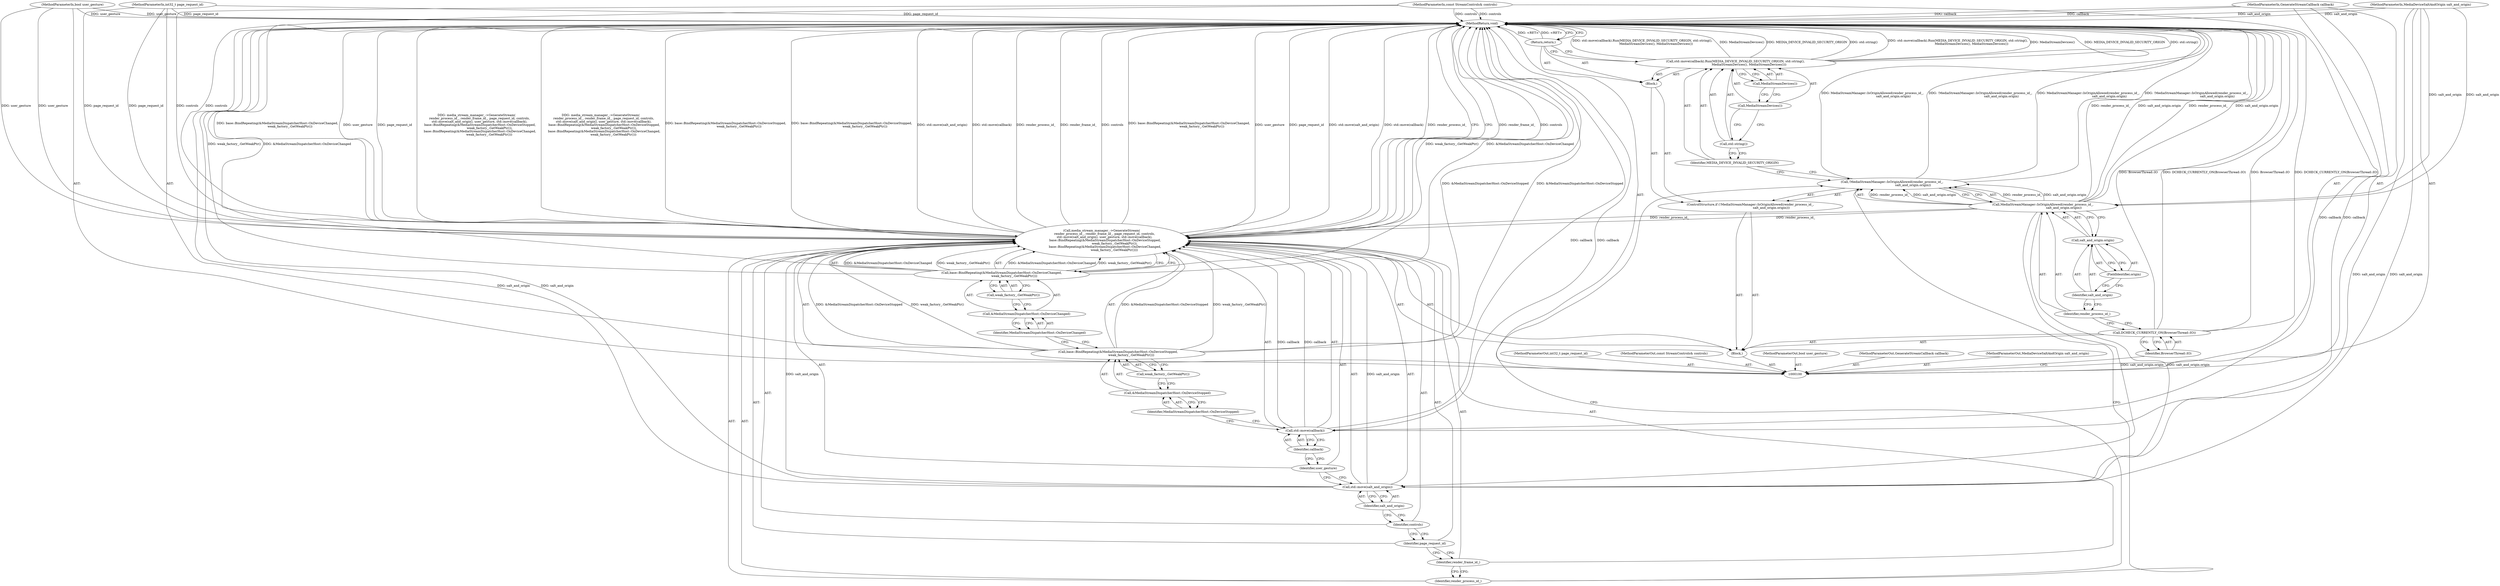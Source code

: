 digraph "1_Chrome_971548cdca2d4c0a6fedd3db0c94372c2a27eac3_4" {
"1000141" [label="(MethodReturn,void)"];
"1000118" [label="(Identifier,MEDIA_DEVICE_INVALID_SECURITY_ORIGIN)"];
"1000117" [label="(Call,std::move(callback).Run(MEDIA_DEVICE_INVALID_SECURITY_ORIGIN, std::string(),\n                            MediaStreamDevices(), MediaStreamDevices()))"];
"1000119" [label="(Call,std::string())"];
"1000120" [label="(Call,MediaStreamDevices())"];
"1000121" [label="(Call,MediaStreamDevices())"];
"1000122" [label="(Return,return;)"];
"1000123" [label="(Call,media_stream_manager_->GenerateStream(\n      render_process_id_, render_frame_id_, page_request_id, controls,\n      std::move(salt_and_origin), user_gesture, std::move(callback),\n       base::BindRepeating(&MediaStreamDispatcherHost::OnDeviceStopped,\n                           weak_factory_.GetWeakPtr()),\n       base::BindRepeating(&MediaStreamDispatcherHost::OnDeviceChanged,\n                          weak_factory_.GetWeakPtr())))"];
"1000125" [label="(Identifier,render_frame_id_)"];
"1000126" [label="(Identifier,page_request_id)"];
"1000124" [label="(Identifier,render_process_id_)"];
"1000127" [label="(Identifier,controls)"];
"1000129" [label="(Identifier,salt_and_origin)"];
"1000130" [label="(Identifier,user_gesture)"];
"1000131" [label="(Call,std::move(callback))"];
"1000132" [label="(Identifier,callback)"];
"1000128" [label="(Call,std::move(salt_and_origin))"];
"1000134" [label="(Call,&MediaStreamDispatcherHost::OnDeviceStopped)"];
"1000135" [label="(Identifier,MediaStreamDispatcherHost::OnDeviceStopped)"];
"1000133" [label="(Call,base::BindRepeating(&MediaStreamDispatcherHost::OnDeviceStopped,\n                           weak_factory_.GetWeakPtr()))"];
"1000136" [label="(Call,weak_factory_.GetWeakPtr())"];
"1000101" [label="(MethodParameterIn,int32_t page_request_id)"];
"1000209" [label="(MethodParameterOut,int32_t page_request_id)"];
"1000138" [label="(Call,&MediaStreamDispatcherHost::OnDeviceChanged)"];
"1000139" [label="(Identifier,MediaStreamDispatcherHost::OnDeviceChanged)"];
"1000137" [label="(Call,base::BindRepeating(&MediaStreamDispatcherHost::OnDeviceChanged,\n                          weak_factory_.GetWeakPtr()))"];
"1000140" [label="(Call,weak_factory_.GetWeakPtr())"];
"1000102" [label="(MethodParameterIn,const StreamControls& controls)"];
"1000210" [label="(MethodParameterOut,const StreamControls& controls)"];
"1000103" [label="(MethodParameterIn,bool user_gesture)"];
"1000211" [label="(MethodParameterOut,bool user_gesture)"];
"1000104" [label="(MethodParameterIn,GenerateStreamCallback callback)"];
"1000212" [label="(MethodParameterOut,GenerateStreamCallback callback)"];
"1000105" [label="(MethodParameterIn,MediaDeviceSaltAndOrigin salt_and_origin)"];
"1000213" [label="(MethodParameterOut,MediaDeviceSaltAndOrigin salt_and_origin)"];
"1000106" [label="(Block,)"];
"1000107" [label="(Call,DCHECK_CURRENTLY_ON(BrowserThread::IO))"];
"1000108" [label="(Identifier,BrowserThread::IO)"];
"1000109" [label="(ControlStructure,if (!MediaStreamManager::IsOriginAllowed(render_process_id_,\n                                           salt_and_origin.origin)))"];
"1000112" [label="(Identifier,render_process_id_)"];
"1000110" [label="(Call,!MediaStreamManager::IsOriginAllowed(render_process_id_,\n                                           salt_and_origin.origin))"];
"1000111" [label="(Call,MediaStreamManager::IsOriginAllowed(render_process_id_,\n                                           salt_and_origin.origin))"];
"1000113" [label="(Call,salt_and_origin.origin)"];
"1000114" [label="(Identifier,salt_and_origin)"];
"1000115" [label="(FieldIdentifier,origin)"];
"1000116" [label="(Block,)"];
"1000141" -> "1000100"  [label="AST: "];
"1000141" -> "1000122"  [label="CFG: "];
"1000141" -> "1000123"  [label="CFG: "];
"1000122" -> "1000141"  [label="DDG: <RET>"];
"1000117" -> "1000141"  [label="DDG: std::move(callback).Run(MEDIA_DEVICE_INVALID_SECURITY_ORIGIN, std::string(),\n                            MediaStreamDevices(), MediaStreamDevices())"];
"1000117" -> "1000141"  [label="DDG: MediaStreamDevices()"];
"1000117" -> "1000141"  [label="DDG: MEDIA_DEVICE_INVALID_SECURITY_ORIGIN"];
"1000117" -> "1000141"  [label="DDG: std::string()"];
"1000123" -> "1000141"  [label="DDG: render_frame_id_"];
"1000123" -> "1000141"  [label="DDG: controls"];
"1000123" -> "1000141"  [label="DDG: base::BindRepeating(&MediaStreamDispatcherHost::OnDeviceChanged,\n                          weak_factory_.GetWeakPtr())"];
"1000123" -> "1000141"  [label="DDG: user_gesture"];
"1000123" -> "1000141"  [label="DDG: page_request_id"];
"1000123" -> "1000141"  [label="DDG: media_stream_manager_->GenerateStream(\n      render_process_id_, render_frame_id_, page_request_id, controls,\n      std::move(salt_and_origin), user_gesture, std::move(callback),\n       base::BindRepeating(&MediaStreamDispatcherHost::OnDeviceStopped,\n                           weak_factory_.GetWeakPtr()),\n       base::BindRepeating(&MediaStreamDispatcherHost::OnDeviceChanged,\n                          weak_factory_.GetWeakPtr()))"];
"1000123" -> "1000141"  [label="DDG: base::BindRepeating(&MediaStreamDispatcherHost::OnDeviceStopped,\n                           weak_factory_.GetWeakPtr())"];
"1000123" -> "1000141"  [label="DDG: std::move(salt_and_origin)"];
"1000123" -> "1000141"  [label="DDG: std::move(callback)"];
"1000123" -> "1000141"  [label="DDG: render_process_id_"];
"1000107" -> "1000141"  [label="DDG: BrowserThread::IO"];
"1000107" -> "1000141"  [label="DDG: DCHECK_CURRENTLY_ON(BrowserThread::IO)"];
"1000104" -> "1000141"  [label="DDG: callback"];
"1000105" -> "1000141"  [label="DDG: salt_and_origin"];
"1000137" -> "1000141"  [label="DDG: weak_factory_.GetWeakPtr()"];
"1000137" -> "1000141"  [label="DDG: &MediaStreamDispatcherHost::OnDeviceChanged"];
"1000110" -> "1000141"  [label="DDG: MediaStreamManager::IsOriginAllowed(render_process_id_,\n                                           salt_and_origin.origin)"];
"1000110" -> "1000141"  [label="DDG: !MediaStreamManager::IsOriginAllowed(render_process_id_,\n                                           salt_and_origin.origin)"];
"1000131" -> "1000141"  [label="DDG: callback"];
"1000128" -> "1000141"  [label="DDG: salt_and_origin"];
"1000103" -> "1000141"  [label="DDG: user_gesture"];
"1000133" -> "1000141"  [label="DDG: &MediaStreamDispatcherHost::OnDeviceStopped"];
"1000102" -> "1000141"  [label="DDG: controls"];
"1000111" -> "1000141"  [label="DDG: render_process_id_"];
"1000111" -> "1000141"  [label="DDG: salt_and_origin.origin"];
"1000101" -> "1000141"  [label="DDG: page_request_id"];
"1000118" -> "1000117"  [label="AST: "];
"1000118" -> "1000110"  [label="CFG: "];
"1000119" -> "1000118"  [label="CFG: "];
"1000117" -> "1000116"  [label="AST: "];
"1000117" -> "1000121"  [label="CFG: "];
"1000118" -> "1000117"  [label="AST: "];
"1000119" -> "1000117"  [label="AST: "];
"1000120" -> "1000117"  [label="AST: "];
"1000121" -> "1000117"  [label="AST: "];
"1000122" -> "1000117"  [label="CFG: "];
"1000117" -> "1000141"  [label="DDG: std::move(callback).Run(MEDIA_DEVICE_INVALID_SECURITY_ORIGIN, std::string(),\n                            MediaStreamDevices(), MediaStreamDevices())"];
"1000117" -> "1000141"  [label="DDG: MediaStreamDevices()"];
"1000117" -> "1000141"  [label="DDG: MEDIA_DEVICE_INVALID_SECURITY_ORIGIN"];
"1000117" -> "1000141"  [label="DDG: std::string()"];
"1000119" -> "1000117"  [label="AST: "];
"1000119" -> "1000118"  [label="CFG: "];
"1000120" -> "1000119"  [label="CFG: "];
"1000120" -> "1000117"  [label="AST: "];
"1000120" -> "1000119"  [label="CFG: "];
"1000121" -> "1000120"  [label="CFG: "];
"1000121" -> "1000117"  [label="AST: "];
"1000121" -> "1000120"  [label="CFG: "];
"1000117" -> "1000121"  [label="CFG: "];
"1000122" -> "1000116"  [label="AST: "];
"1000122" -> "1000117"  [label="CFG: "];
"1000141" -> "1000122"  [label="CFG: "];
"1000122" -> "1000141"  [label="DDG: <RET>"];
"1000123" -> "1000106"  [label="AST: "];
"1000123" -> "1000137"  [label="CFG: "];
"1000124" -> "1000123"  [label="AST: "];
"1000125" -> "1000123"  [label="AST: "];
"1000126" -> "1000123"  [label="AST: "];
"1000127" -> "1000123"  [label="AST: "];
"1000128" -> "1000123"  [label="AST: "];
"1000130" -> "1000123"  [label="AST: "];
"1000131" -> "1000123"  [label="AST: "];
"1000133" -> "1000123"  [label="AST: "];
"1000137" -> "1000123"  [label="AST: "];
"1000141" -> "1000123"  [label="CFG: "];
"1000123" -> "1000141"  [label="DDG: render_frame_id_"];
"1000123" -> "1000141"  [label="DDG: controls"];
"1000123" -> "1000141"  [label="DDG: base::BindRepeating(&MediaStreamDispatcherHost::OnDeviceChanged,\n                          weak_factory_.GetWeakPtr())"];
"1000123" -> "1000141"  [label="DDG: user_gesture"];
"1000123" -> "1000141"  [label="DDG: page_request_id"];
"1000123" -> "1000141"  [label="DDG: media_stream_manager_->GenerateStream(\n      render_process_id_, render_frame_id_, page_request_id, controls,\n      std::move(salt_and_origin), user_gesture, std::move(callback),\n       base::BindRepeating(&MediaStreamDispatcherHost::OnDeviceStopped,\n                           weak_factory_.GetWeakPtr()),\n       base::BindRepeating(&MediaStreamDispatcherHost::OnDeviceChanged,\n                          weak_factory_.GetWeakPtr()))"];
"1000123" -> "1000141"  [label="DDG: base::BindRepeating(&MediaStreamDispatcherHost::OnDeviceStopped,\n                           weak_factory_.GetWeakPtr())"];
"1000123" -> "1000141"  [label="DDG: std::move(salt_and_origin)"];
"1000123" -> "1000141"  [label="DDG: std::move(callback)"];
"1000123" -> "1000141"  [label="DDG: render_process_id_"];
"1000111" -> "1000123"  [label="DDG: render_process_id_"];
"1000101" -> "1000123"  [label="DDG: page_request_id"];
"1000102" -> "1000123"  [label="DDG: controls"];
"1000128" -> "1000123"  [label="DDG: salt_and_origin"];
"1000103" -> "1000123"  [label="DDG: user_gesture"];
"1000131" -> "1000123"  [label="DDG: callback"];
"1000133" -> "1000123"  [label="DDG: &MediaStreamDispatcherHost::OnDeviceStopped"];
"1000133" -> "1000123"  [label="DDG: weak_factory_.GetWeakPtr()"];
"1000137" -> "1000123"  [label="DDG: &MediaStreamDispatcherHost::OnDeviceChanged"];
"1000137" -> "1000123"  [label="DDG: weak_factory_.GetWeakPtr()"];
"1000125" -> "1000123"  [label="AST: "];
"1000125" -> "1000124"  [label="CFG: "];
"1000126" -> "1000125"  [label="CFG: "];
"1000126" -> "1000123"  [label="AST: "];
"1000126" -> "1000125"  [label="CFG: "];
"1000127" -> "1000126"  [label="CFG: "];
"1000124" -> "1000123"  [label="AST: "];
"1000124" -> "1000110"  [label="CFG: "];
"1000125" -> "1000124"  [label="CFG: "];
"1000127" -> "1000123"  [label="AST: "];
"1000127" -> "1000126"  [label="CFG: "];
"1000129" -> "1000127"  [label="CFG: "];
"1000129" -> "1000128"  [label="AST: "];
"1000129" -> "1000127"  [label="CFG: "];
"1000128" -> "1000129"  [label="CFG: "];
"1000130" -> "1000123"  [label="AST: "];
"1000130" -> "1000128"  [label="CFG: "];
"1000132" -> "1000130"  [label="CFG: "];
"1000131" -> "1000123"  [label="AST: "];
"1000131" -> "1000132"  [label="CFG: "];
"1000132" -> "1000131"  [label="AST: "];
"1000135" -> "1000131"  [label="CFG: "];
"1000131" -> "1000141"  [label="DDG: callback"];
"1000131" -> "1000123"  [label="DDG: callback"];
"1000104" -> "1000131"  [label="DDG: callback"];
"1000132" -> "1000131"  [label="AST: "];
"1000132" -> "1000130"  [label="CFG: "];
"1000131" -> "1000132"  [label="CFG: "];
"1000128" -> "1000123"  [label="AST: "];
"1000128" -> "1000129"  [label="CFG: "];
"1000129" -> "1000128"  [label="AST: "];
"1000130" -> "1000128"  [label="CFG: "];
"1000128" -> "1000141"  [label="DDG: salt_and_origin"];
"1000128" -> "1000123"  [label="DDG: salt_and_origin"];
"1000111" -> "1000128"  [label="DDG: salt_and_origin.origin"];
"1000105" -> "1000128"  [label="DDG: salt_and_origin"];
"1000134" -> "1000133"  [label="AST: "];
"1000134" -> "1000135"  [label="CFG: "];
"1000135" -> "1000134"  [label="AST: "];
"1000136" -> "1000134"  [label="CFG: "];
"1000135" -> "1000134"  [label="AST: "];
"1000135" -> "1000131"  [label="CFG: "];
"1000134" -> "1000135"  [label="CFG: "];
"1000133" -> "1000123"  [label="AST: "];
"1000133" -> "1000136"  [label="CFG: "];
"1000134" -> "1000133"  [label="AST: "];
"1000136" -> "1000133"  [label="AST: "];
"1000139" -> "1000133"  [label="CFG: "];
"1000133" -> "1000141"  [label="DDG: &MediaStreamDispatcherHost::OnDeviceStopped"];
"1000133" -> "1000123"  [label="DDG: &MediaStreamDispatcherHost::OnDeviceStopped"];
"1000133" -> "1000123"  [label="DDG: weak_factory_.GetWeakPtr()"];
"1000136" -> "1000133"  [label="AST: "];
"1000136" -> "1000134"  [label="CFG: "];
"1000133" -> "1000136"  [label="CFG: "];
"1000101" -> "1000100"  [label="AST: "];
"1000101" -> "1000141"  [label="DDG: page_request_id"];
"1000101" -> "1000123"  [label="DDG: page_request_id"];
"1000209" -> "1000100"  [label="AST: "];
"1000138" -> "1000137"  [label="AST: "];
"1000138" -> "1000139"  [label="CFG: "];
"1000139" -> "1000138"  [label="AST: "];
"1000140" -> "1000138"  [label="CFG: "];
"1000139" -> "1000138"  [label="AST: "];
"1000139" -> "1000133"  [label="CFG: "];
"1000138" -> "1000139"  [label="CFG: "];
"1000137" -> "1000123"  [label="AST: "];
"1000137" -> "1000140"  [label="CFG: "];
"1000138" -> "1000137"  [label="AST: "];
"1000140" -> "1000137"  [label="AST: "];
"1000123" -> "1000137"  [label="CFG: "];
"1000137" -> "1000141"  [label="DDG: weak_factory_.GetWeakPtr()"];
"1000137" -> "1000141"  [label="DDG: &MediaStreamDispatcherHost::OnDeviceChanged"];
"1000137" -> "1000123"  [label="DDG: &MediaStreamDispatcherHost::OnDeviceChanged"];
"1000137" -> "1000123"  [label="DDG: weak_factory_.GetWeakPtr()"];
"1000140" -> "1000137"  [label="AST: "];
"1000140" -> "1000138"  [label="CFG: "];
"1000137" -> "1000140"  [label="CFG: "];
"1000102" -> "1000100"  [label="AST: "];
"1000102" -> "1000141"  [label="DDG: controls"];
"1000102" -> "1000123"  [label="DDG: controls"];
"1000210" -> "1000100"  [label="AST: "];
"1000103" -> "1000100"  [label="AST: "];
"1000103" -> "1000141"  [label="DDG: user_gesture"];
"1000103" -> "1000123"  [label="DDG: user_gesture"];
"1000211" -> "1000100"  [label="AST: "];
"1000104" -> "1000100"  [label="AST: "];
"1000104" -> "1000141"  [label="DDG: callback"];
"1000104" -> "1000131"  [label="DDG: callback"];
"1000212" -> "1000100"  [label="AST: "];
"1000105" -> "1000100"  [label="AST: "];
"1000105" -> "1000141"  [label="DDG: salt_and_origin"];
"1000105" -> "1000111"  [label="DDG: salt_and_origin"];
"1000105" -> "1000128"  [label="DDG: salt_and_origin"];
"1000213" -> "1000100"  [label="AST: "];
"1000106" -> "1000100"  [label="AST: "];
"1000107" -> "1000106"  [label="AST: "];
"1000109" -> "1000106"  [label="AST: "];
"1000123" -> "1000106"  [label="AST: "];
"1000107" -> "1000106"  [label="AST: "];
"1000107" -> "1000108"  [label="CFG: "];
"1000108" -> "1000107"  [label="AST: "];
"1000112" -> "1000107"  [label="CFG: "];
"1000107" -> "1000141"  [label="DDG: BrowserThread::IO"];
"1000107" -> "1000141"  [label="DDG: DCHECK_CURRENTLY_ON(BrowserThread::IO)"];
"1000108" -> "1000107"  [label="AST: "];
"1000108" -> "1000100"  [label="CFG: "];
"1000107" -> "1000108"  [label="CFG: "];
"1000109" -> "1000106"  [label="AST: "];
"1000110" -> "1000109"  [label="AST: "];
"1000116" -> "1000109"  [label="AST: "];
"1000112" -> "1000111"  [label="AST: "];
"1000112" -> "1000107"  [label="CFG: "];
"1000114" -> "1000112"  [label="CFG: "];
"1000110" -> "1000109"  [label="AST: "];
"1000110" -> "1000111"  [label="CFG: "];
"1000111" -> "1000110"  [label="AST: "];
"1000118" -> "1000110"  [label="CFG: "];
"1000124" -> "1000110"  [label="CFG: "];
"1000110" -> "1000141"  [label="DDG: MediaStreamManager::IsOriginAllowed(render_process_id_,\n                                           salt_and_origin.origin)"];
"1000110" -> "1000141"  [label="DDG: !MediaStreamManager::IsOriginAllowed(render_process_id_,\n                                           salt_and_origin.origin)"];
"1000111" -> "1000110"  [label="DDG: render_process_id_"];
"1000111" -> "1000110"  [label="DDG: salt_and_origin.origin"];
"1000111" -> "1000110"  [label="AST: "];
"1000111" -> "1000113"  [label="CFG: "];
"1000112" -> "1000111"  [label="AST: "];
"1000113" -> "1000111"  [label="AST: "];
"1000110" -> "1000111"  [label="CFG: "];
"1000111" -> "1000141"  [label="DDG: render_process_id_"];
"1000111" -> "1000141"  [label="DDG: salt_and_origin.origin"];
"1000111" -> "1000110"  [label="DDG: render_process_id_"];
"1000111" -> "1000110"  [label="DDG: salt_and_origin.origin"];
"1000105" -> "1000111"  [label="DDG: salt_and_origin"];
"1000111" -> "1000123"  [label="DDG: render_process_id_"];
"1000111" -> "1000128"  [label="DDG: salt_and_origin.origin"];
"1000113" -> "1000111"  [label="AST: "];
"1000113" -> "1000115"  [label="CFG: "];
"1000114" -> "1000113"  [label="AST: "];
"1000115" -> "1000113"  [label="AST: "];
"1000111" -> "1000113"  [label="CFG: "];
"1000114" -> "1000113"  [label="AST: "];
"1000114" -> "1000112"  [label="CFG: "];
"1000115" -> "1000114"  [label="CFG: "];
"1000115" -> "1000113"  [label="AST: "];
"1000115" -> "1000114"  [label="CFG: "];
"1000113" -> "1000115"  [label="CFG: "];
"1000116" -> "1000109"  [label="AST: "];
"1000117" -> "1000116"  [label="AST: "];
"1000122" -> "1000116"  [label="AST: "];
}
